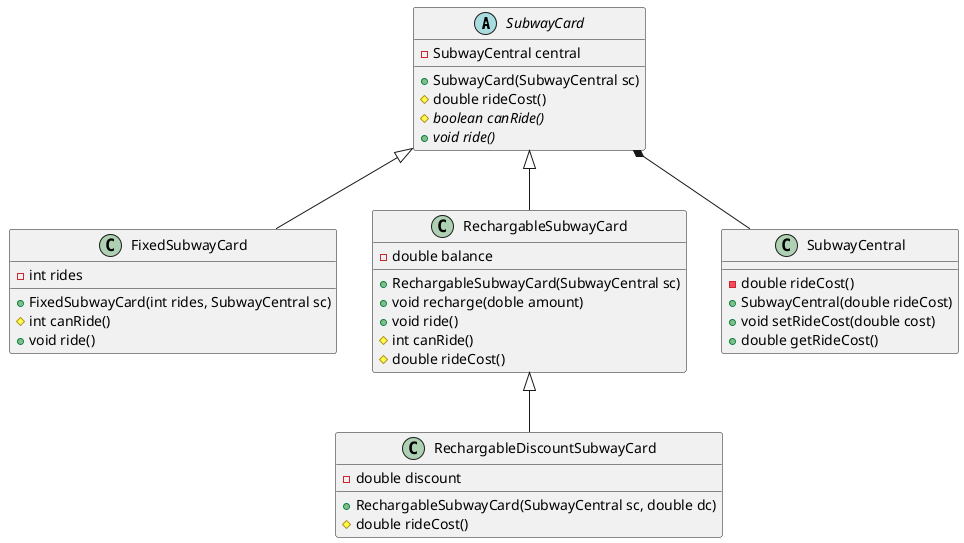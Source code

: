 @startuml
'https://plantuml.com/sequence-diagram

abstract class SubwayCard {
    -SubwayCentral central
    +SubwayCard(SubwayCentral sc)
    #double rideCost()
    #{abstract}boolean canRide()
    +{abstract}void ride()
}

SubwayCard <|-- FixedSubwayCard
SubwayCard <|-- RechargableSubwayCard
SubwayCard *-- SubwayCentral

class FixedSubwayCard {
    -int rides
    +FixedSubwayCard(int rides, SubwayCentral sc)
    #int canRide()
    +void ride()
}

class RechargableSubwayCard {
    -double balance
    +RechargableSubwayCard(SubwayCentral sc)
    +void recharge(doble amount)
    +void ride()
    #int canRide()
    #double rideCost()
}

RechargableSubwayCard <|-- RechargableDiscountSubwayCard

class RechargableDiscountSubwayCard {
    -double discount
    +RechargableSubwayCard(SubwayCentral sc, double dc)
    #double rideCost()
}

class SubwayCentral {
    -double rideCost()
    +SubwayCentral(double rideCost)
    +void setRideCost(double cost)
    +double getRideCost()
}



@enduml